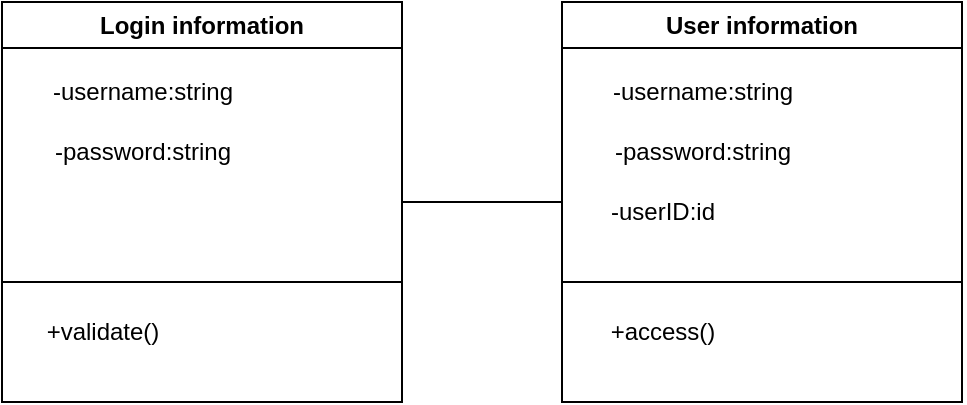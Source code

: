 <mxfile version="21.2.3" type="device">
  <diagram name="Страница 1" id="cUjjUj1EhB7zKsQsvFTo">
    <mxGraphModel dx="1114" dy="602" grid="1" gridSize="10" guides="1" tooltips="1" connect="1" arrows="1" fold="1" page="1" pageScale="1" pageWidth="827" pageHeight="1169" math="0" shadow="0">
      <root>
        <mxCell id="0" />
        <mxCell id="1" parent="0" />
        <mxCell id="s-OvUWTf_hIzMa2GPE4v-54" value="Login information" style="swimlane;whiteSpace=wrap;html=1;" vertex="1" parent="1">
          <mxGeometry x="130" y="160" width="200" height="200" as="geometry" />
        </mxCell>
        <mxCell id="s-OvUWTf_hIzMa2GPE4v-55" value="-username:string" style="text;html=1;align=center;verticalAlign=middle;resizable=0;points=[];autosize=1;strokeColor=none;fillColor=none;" vertex="1" parent="s-OvUWTf_hIzMa2GPE4v-54">
          <mxGeometry x="10" y="30" width="120" height="30" as="geometry" />
        </mxCell>
        <mxCell id="s-OvUWTf_hIzMa2GPE4v-56" value="-password:string" style="text;html=1;align=center;verticalAlign=middle;resizable=0;points=[];autosize=1;strokeColor=none;fillColor=none;" vertex="1" parent="s-OvUWTf_hIzMa2GPE4v-54">
          <mxGeometry x="10" y="60" width="120" height="30" as="geometry" />
        </mxCell>
        <mxCell id="s-OvUWTf_hIzMa2GPE4v-58" value="+validate()" style="text;html=1;align=center;verticalAlign=middle;resizable=0;points=[];autosize=1;strokeColor=none;fillColor=none;" vertex="1" parent="s-OvUWTf_hIzMa2GPE4v-54">
          <mxGeometry x="10" y="150" width="80" height="30" as="geometry" />
        </mxCell>
        <mxCell id="s-OvUWTf_hIzMa2GPE4v-57" value="" style="endArrow=none;html=1;rounded=0;" edge="1" parent="s-OvUWTf_hIzMa2GPE4v-54">
          <mxGeometry width="50" height="50" relative="1" as="geometry">
            <mxPoint y="140" as="sourcePoint" />
            <mxPoint x="200" y="140" as="targetPoint" />
          </mxGeometry>
        </mxCell>
        <mxCell id="s-OvUWTf_hIzMa2GPE4v-59" value="User information" style="swimlane;whiteSpace=wrap;html=1;" vertex="1" parent="1">
          <mxGeometry x="410" y="160" width="200" height="200" as="geometry" />
        </mxCell>
        <mxCell id="s-OvUWTf_hIzMa2GPE4v-60" value="-username:string" style="text;html=1;align=center;verticalAlign=middle;resizable=0;points=[];autosize=1;strokeColor=none;fillColor=none;" vertex="1" parent="s-OvUWTf_hIzMa2GPE4v-59">
          <mxGeometry x="10" y="30" width="120" height="30" as="geometry" />
        </mxCell>
        <mxCell id="s-OvUWTf_hIzMa2GPE4v-61" value="-password:string" style="text;html=1;align=center;verticalAlign=middle;resizable=0;points=[];autosize=1;strokeColor=none;fillColor=none;" vertex="1" parent="s-OvUWTf_hIzMa2GPE4v-59">
          <mxGeometry x="10" y="60" width="120" height="30" as="geometry" />
        </mxCell>
        <mxCell id="s-OvUWTf_hIzMa2GPE4v-62" value="+access()" style="text;html=1;align=center;verticalAlign=middle;resizable=0;points=[];autosize=1;strokeColor=none;fillColor=none;" vertex="1" parent="s-OvUWTf_hIzMa2GPE4v-59">
          <mxGeometry x="10" y="150" width="80" height="30" as="geometry" />
        </mxCell>
        <mxCell id="s-OvUWTf_hIzMa2GPE4v-63" value="" style="endArrow=none;html=1;rounded=0;" edge="1" parent="s-OvUWTf_hIzMa2GPE4v-59">
          <mxGeometry width="50" height="50" relative="1" as="geometry">
            <mxPoint y="140" as="sourcePoint" />
            <mxPoint x="200" y="140" as="targetPoint" />
          </mxGeometry>
        </mxCell>
        <mxCell id="s-OvUWTf_hIzMa2GPE4v-64" value="-userID:id" style="text;html=1;align=center;verticalAlign=middle;resizable=0;points=[];autosize=1;strokeColor=none;fillColor=none;" vertex="1" parent="s-OvUWTf_hIzMa2GPE4v-59">
          <mxGeometry x="10" y="90" width="80" height="30" as="geometry" />
        </mxCell>
        <mxCell id="s-OvUWTf_hIzMa2GPE4v-65" value="" style="endArrow=none;html=1;rounded=0;exitX=1;exitY=0.5;exitDx=0;exitDy=0;entryX=0;entryY=0.5;entryDx=0;entryDy=0;" edge="1" parent="1" source="s-OvUWTf_hIzMa2GPE4v-54" target="s-OvUWTf_hIzMa2GPE4v-59">
          <mxGeometry width="50" height="50" relative="1" as="geometry">
            <mxPoint x="390" y="300" as="sourcePoint" />
            <mxPoint x="440" y="250" as="targetPoint" />
          </mxGeometry>
        </mxCell>
      </root>
    </mxGraphModel>
  </diagram>
</mxfile>

